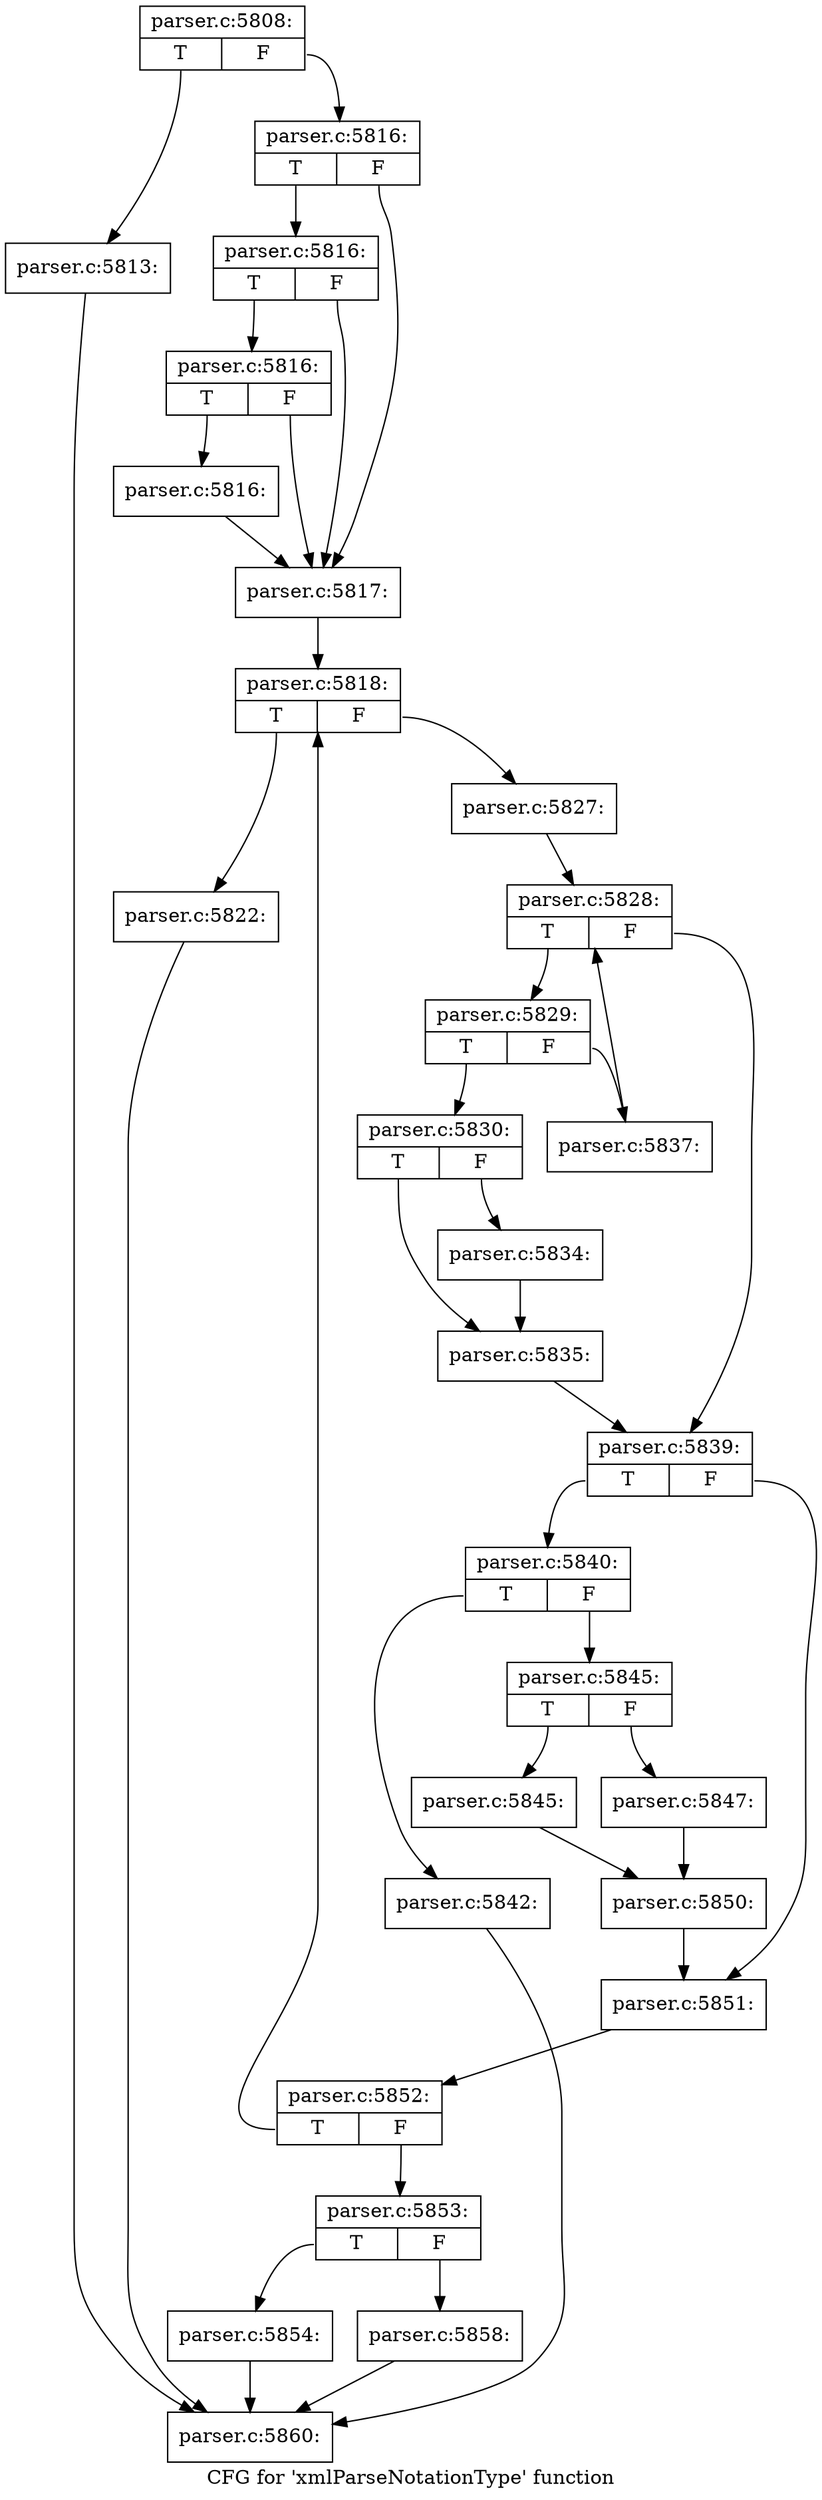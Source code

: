 digraph "CFG for 'xmlParseNotationType' function" {
	label="CFG for 'xmlParseNotationType' function";

	Node0x5a81a60 [shape=record,label="{parser.c:5808:|{<s0>T|<s1>F}}"];
	Node0x5a81a60:s0 -> Node0x5a82f10;
	Node0x5a81a60:s1 -> Node0x5a82f60;
	Node0x5a82f10 [shape=record,label="{parser.c:5813:}"];
	Node0x5a82f10 -> Node0x5a81ce0;
	Node0x5a82f60 [shape=record,label="{parser.c:5816:|{<s0>T|<s1>F}}"];
	Node0x5a82f60:s0 -> Node0x5a83a20;
	Node0x5a82f60:s1 -> Node0x5a83950;
	Node0x5a83a20 [shape=record,label="{parser.c:5816:|{<s0>T|<s1>F}}"];
	Node0x5a83a20:s0 -> Node0x5a839a0;
	Node0x5a83a20:s1 -> Node0x5a83950;
	Node0x5a839a0 [shape=record,label="{parser.c:5816:|{<s0>T|<s1>F}}"];
	Node0x5a839a0:s0 -> Node0x5a83900;
	Node0x5a839a0:s1 -> Node0x5a83950;
	Node0x5a83900 [shape=record,label="{parser.c:5816:}"];
	Node0x5a83900 -> Node0x5a83950;
	Node0x5a83950 [shape=record,label="{parser.c:5817:}"];
	Node0x5a83950 -> Node0x5a84d20;
	Node0x5a84d20 [shape=record,label="{parser.c:5818:|{<s0>T|<s1>F}}"];
	Node0x5a84d20:s0 -> Node0x5a85440;
	Node0x5a84d20:s1 -> Node0x5a85490;
	Node0x5a85440 [shape=record,label="{parser.c:5822:}"];
	Node0x5a85440 -> Node0x5a81ce0;
	Node0x5a85490 [shape=record,label="{parser.c:5827:}"];
	Node0x5a85490 -> Node0x5a862e0;
	Node0x5a862e0 [shape=record,label="{parser.c:5828:|{<s0>T|<s1>F}}"];
	Node0x5a862e0:s0 -> Node0x5a86a40;
	Node0x5a862e0:s1 -> Node0x5a86610;
	Node0x5a86a40 [shape=record,label="{parser.c:5829:|{<s0>T|<s1>F}}"];
	Node0x5a86a40:s0 -> Node0x5a86b20;
	Node0x5a86a40:s1 -> Node0x5a86b70;
	Node0x5a86b20 [shape=record,label="{parser.c:5830:|{<s0>T|<s1>F}}"];
	Node0x5a86b20:s0 -> Node0x5a873f0;
	Node0x5a86b20:s1 -> Node0x5a873a0;
	Node0x5a873a0 [shape=record,label="{parser.c:5834:}"];
	Node0x5a873a0 -> Node0x5a873f0;
	Node0x5a873f0 [shape=record,label="{parser.c:5835:}"];
	Node0x5a873f0 -> Node0x5a86610;
	Node0x5a86b70 [shape=record,label="{parser.c:5837:}"];
	Node0x5a86b70 -> Node0x5a862e0;
	Node0x5a86610 [shape=record,label="{parser.c:5839:|{<s0>T|<s1>F}}"];
	Node0x5a86610:s0 -> Node0x5a87910;
	Node0x5a86610:s1 -> Node0x5a87c40;
	Node0x5a87910 [shape=record,label="{parser.c:5840:|{<s0>T|<s1>F}}"];
	Node0x5a87910:s0 -> Node0x5a88ad0;
	Node0x5a87910:s1 -> Node0x5a88d40;
	Node0x5a88ad0 [shape=record,label="{parser.c:5842:}"];
	Node0x5a88ad0 -> Node0x5a81ce0;
	Node0x5a88d40 [shape=record,label="{parser.c:5845:|{<s0>T|<s1>F}}"];
	Node0x5a88d40:s0 -> Node0x5a890d0;
	Node0x5a88d40:s1 -> Node0x5a89170;
	Node0x5a890d0 [shape=record,label="{parser.c:5845:}"];
	Node0x5a890d0 -> Node0x5a89120;
	Node0x5a89170 [shape=record,label="{parser.c:5847:}"];
	Node0x5a89170 -> Node0x5a89120;
	Node0x5a89120 [shape=record,label="{parser.c:5850:}"];
	Node0x5a89120 -> Node0x5a87c40;
	Node0x5a87c40 [shape=record,label="{parser.c:5851:}"];
	Node0x5a87c40 -> Node0x5a84cd0;
	Node0x5a84cd0 [shape=record,label="{parser.c:5852:|{<s0>T|<s1>F}}"];
	Node0x5a84cd0:s0 -> Node0x5a84d20;
	Node0x5a84cd0:s1 -> Node0x5a84c80;
	Node0x5a84c80 [shape=record,label="{parser.c:5853:|{<s0>T|<s1>F}}"];
	Node0x5a84c80:s0 -> Node0x5a8a390;
	Node0x5a84c80:s1 -> Node0x5a8a3e0;
	Node0x5a8a390 [shape=record,label="{parser.c:5854:}"];
	Node0x5a8a390 -> Node0x5a81ce0;
	Node0x5a8a3e0 [shape=record,label="{parser.c:5858:}"];
	Node0x5a8a3e0 -> Node0x5a81ce0;
	Node0x5a81ce0 [shape=record,label="{parser.c:5860:}"];
}
